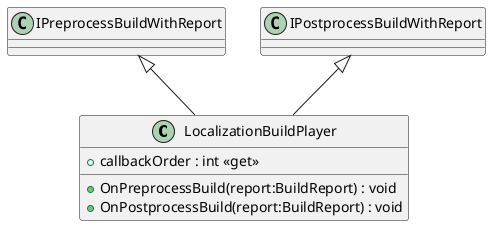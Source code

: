 @startuml
class LocalizationBuildPlayer {
    + callbackOrder : int <<get>>
    + OnPreprocessBuild(report:BuildReport) : void
    + OnPostprocessBuild(report:BuildReport) : void
}
IPreprocessBuildWithReport <|-- LocalizationBuildPlayer
IPostprocessBuildWithReport <|-- LocalizationBuildPlayer
@enduml
